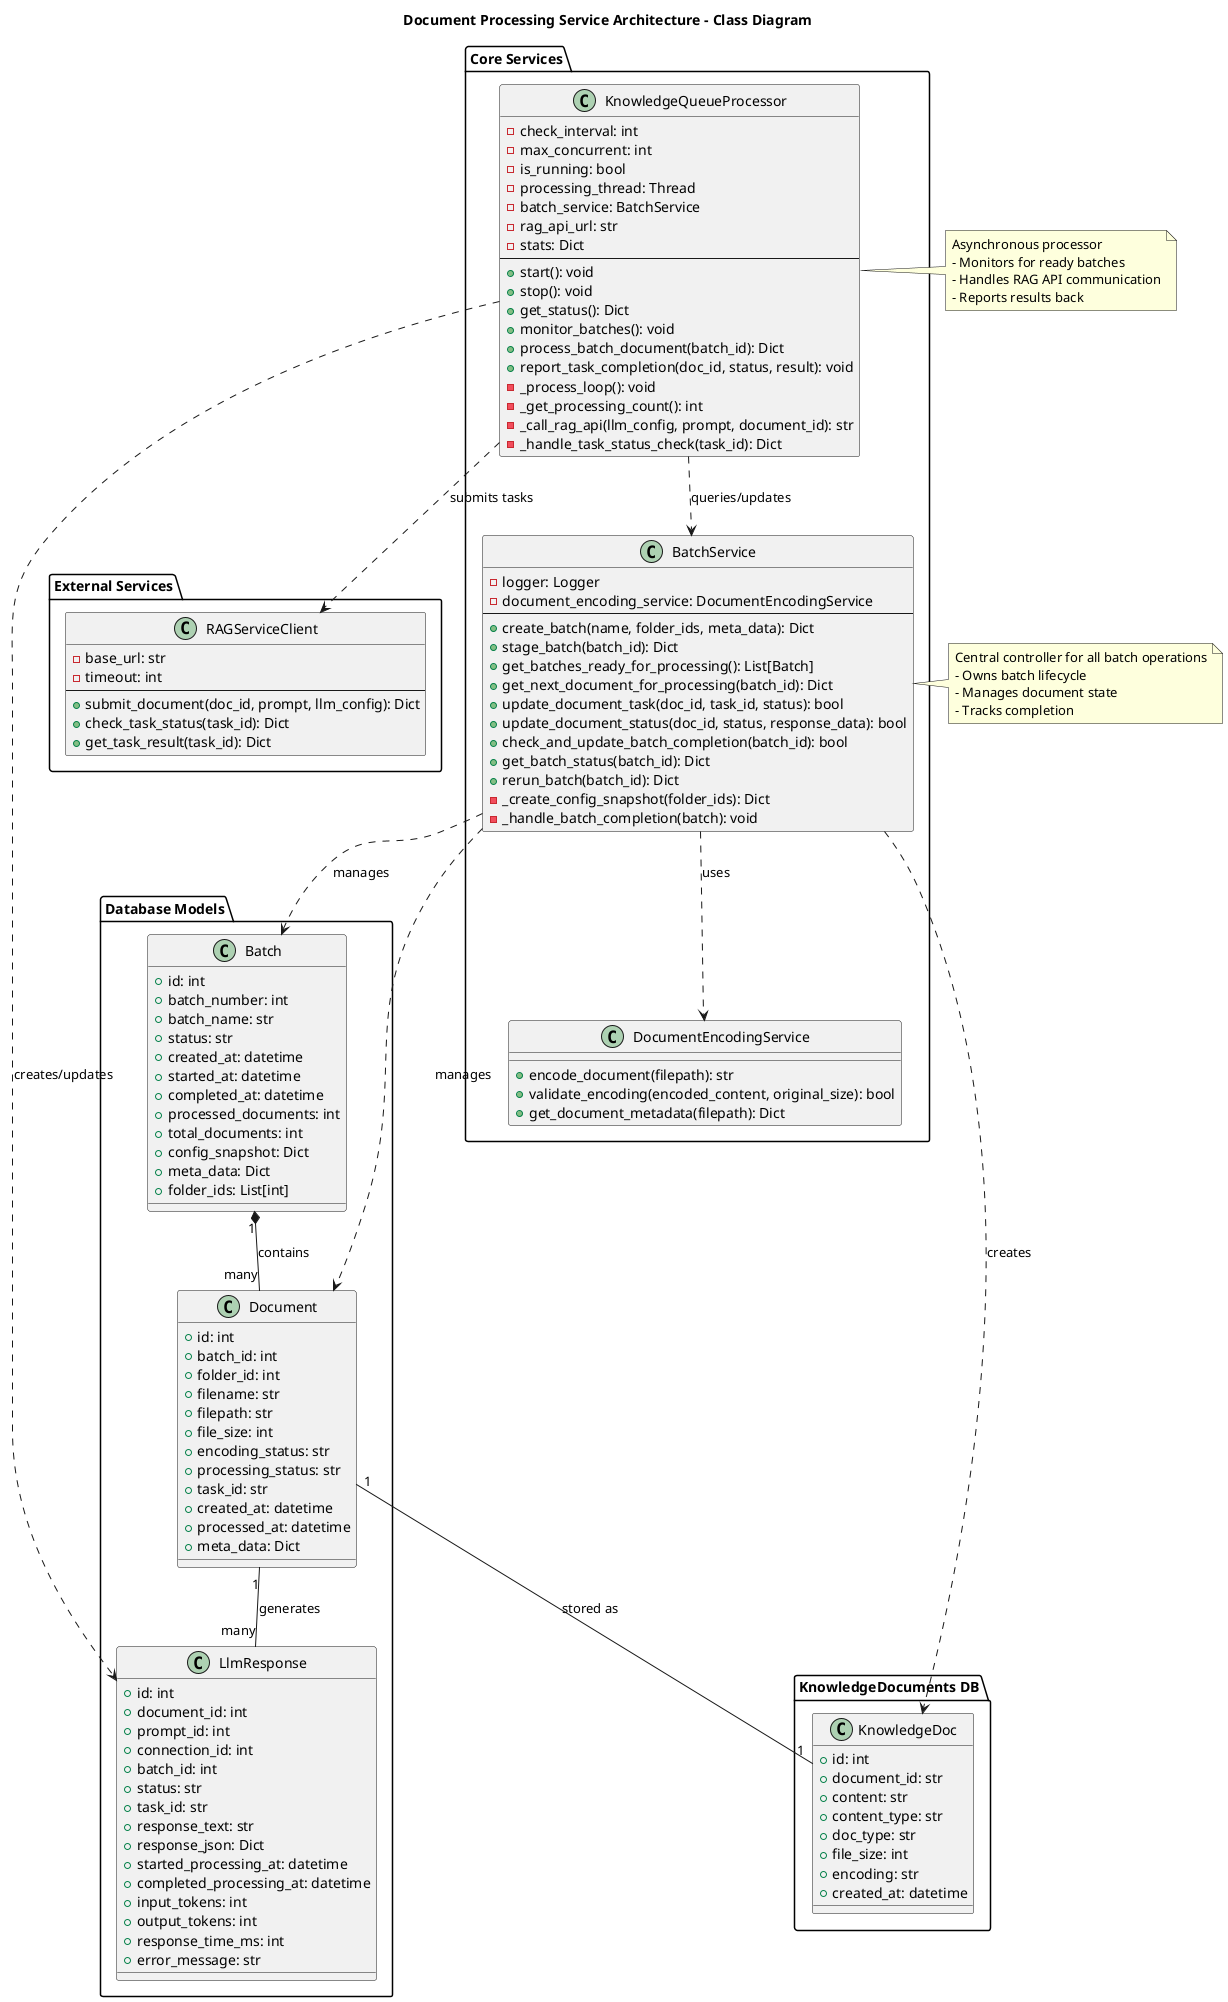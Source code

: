 @startuml BatchService_KnowledgeQueueProcessor_Architecture

title Document Processing Service Architecture - Class Diagram

package "Core Services" {
    class BatchService {
        - logger: Logger
        - document_encoding_service: DocumentEncodingService
        --
        + create_batch(name, folder_ids, meta_data): Dict
        + stage_batch(batch_id): Dict
        + get_batches_ready_for_processing(): List[Batch]
        + get_next_document_for_processing(batch_id): Dict
        + update_document_task(doc_id, task_id, status): bool
        + update_document_status(doc_id, status, response_data): bool
        + check_and_update_batch_completion(batch_id): bool
        + get_batch_status(batch_id): Dict
        + rerun_batch(batch_id): Dict
        - _create_config_snapshot(folder_ids): Dict
        - _handle_batch_completion(batch): void
    }

    class KnowledgeQueueProcessor {
        - check_interval: int
        - max_concurrent: int
        - is_running: bool
        - processing_thread: Thread
        - batch_service: BatchService
        - rag_api_url: str
        - stats: Dict
        --
        + start(): void
        + stop(): void
        + get_status(): Dict
        + monitor_batches(): void
        + process_batch_document(batch_id): Dict
        + report_task_completion(doc_id, status, result): void
        - _process_loop(): void
        - _get_processing_count(): int
        - _call_rag_api(llm_config, prompt, document_id): str
        - _handle_task_status_check(task_id): Dict
    }

    class DocumentEncodingService {
        + encode_document(filepath): str
        + validate_encoding(encoded_content, original_size): bool
        + get_document_metadata(filepath): Dict
    }
}

package "External Services" {
    class RAGServiceClient {
        - base_url: str
        - timeout: int
        --
        + submit_document(doc_id, prompt, llm_config): Dict
        + check_task_status(task_id): Dict
        + get_task_result(task_id): Dict
    }
}

package "Database Models" {
    class Batch {
        + id: int
        + batch_number: int
        + batch_name: str
        + status: str
        + created_at: datetime
        + started_at: datetime
        + completed_at: datetime
        + processed_documents: int
        + total_documents: int
        + config_snapshot: Dict
        + meta_data: Dict
        + folder_ids: List[int]
    }

    class Document {
        + id: int
        + batch_id: int
        + folder_id: int
        + filename: str
        + filepath: str
        + file_size: int
        + encoding_status: str
        + processing_status: str
        + task_id: str
        + created_at: datetime
        + processed_at: datetime
        + meta_data: Dict
    }

    class LlmResponse {
        + id: int
        + document_id: int
        + prompt_id: int
        + connection_id: int
        + batch_id: int
        + status: str
        + task_id: str
        + response_text: str
        + response_json: Dict
        + started_processing_at: datetime
        + completed_processing_at: datetime
        + input_tokens: int
        + output_tokens: int
        + response_time_ms: int
        + error_message: str
    }
}

package "KnowledgeDocuments DB" {
    class KnowledgeDoc {
        + id: int
        + document_id: str
        + content: str
        + content_type: str
        + doc_type: str
        + file_size: int
        + encoding: str
        + created_at: datetime
    }
}

' Relationships
BatchService ..> DocumentEncodingService : uses
BatchService ..> Batch : manages
BatchService ..> Document : manages
BatchService ..> KnowledgeDoc : creates

KnowledgeQueueProcessor ..> BatchService : queries/updates
KnowledgeQueueProcessor ..> RAGServiceClient : submits tasks
KnowledgeQueueProcessor ..> LlmResponse : creates/updates

Batch "1" *-- "many" Document : contains
Document "1" -- "many" LlmResponse : generates
Document "1" -- "1" KnowledgeDoc : stored as

note right of BatchService
  Central controller for all batch operations
  - Owns batch lifecycle
  - Manages document state
  - Tracks completion
end note

note right of KnowledgeQueueProcessor
  Asynchronous processor
  - Monitors for ready batches
  - Handles RAG API communication
  - Reports results back
end note

@enduml